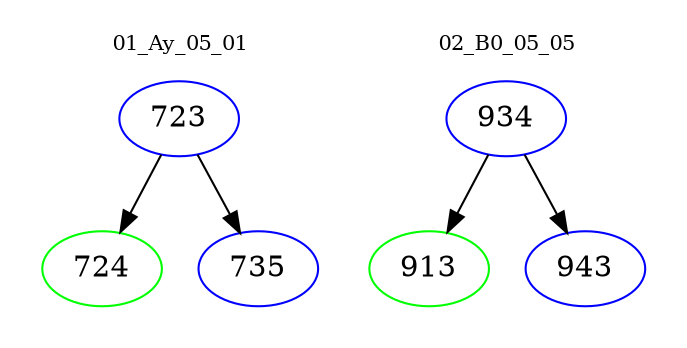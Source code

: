 digraph{
subgraph cluster_0 {
color = white
label = "01_Ay_05_01";
fontsize=10;
T0_723 [label="723", color="blue"]
T0_723 -> T0_724 [color="black"]
T0_724 [label="724", color="green"]
T0_723 -> T0_735 [color="black"]
T0_735 [label="735", color="blue"]
}
subgraph cluster_1 {
color = white
label = "02_B0_05_05";
fontsize=10;
T1_934 [label="934", color="blue"]
T1_934 -> T1_913 [color="black"]
T1_913 [label="913", color="green"]
T1_934 -> T1_943 [color="black"]
T1_943 [label="943", color="blue"]
}
}
